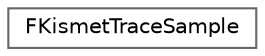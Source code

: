 digraph "Graphical Class Hierarchy"
{
 // INTERACTIVE_SVG=YES
 // LATEX_PDF_SIZE
  bgcolor="transparent";
  edge [fontname=Helvetica,fontsize=10,labelfontname=Helvetica,labelfontsize=10];
  node [fontname=Helvetica,fontsize=10,shape=box,height=0.2,width=0.4];
  rankdir="LR";
  Node0 [id="Node000000",label="FKismetTraceSample",height=0.2,width=0.4,color="grey40", fillcolor="white", style="filled",URL="$d3/de7/structFKismetTraceSample.html",tooltip=" "];
}
